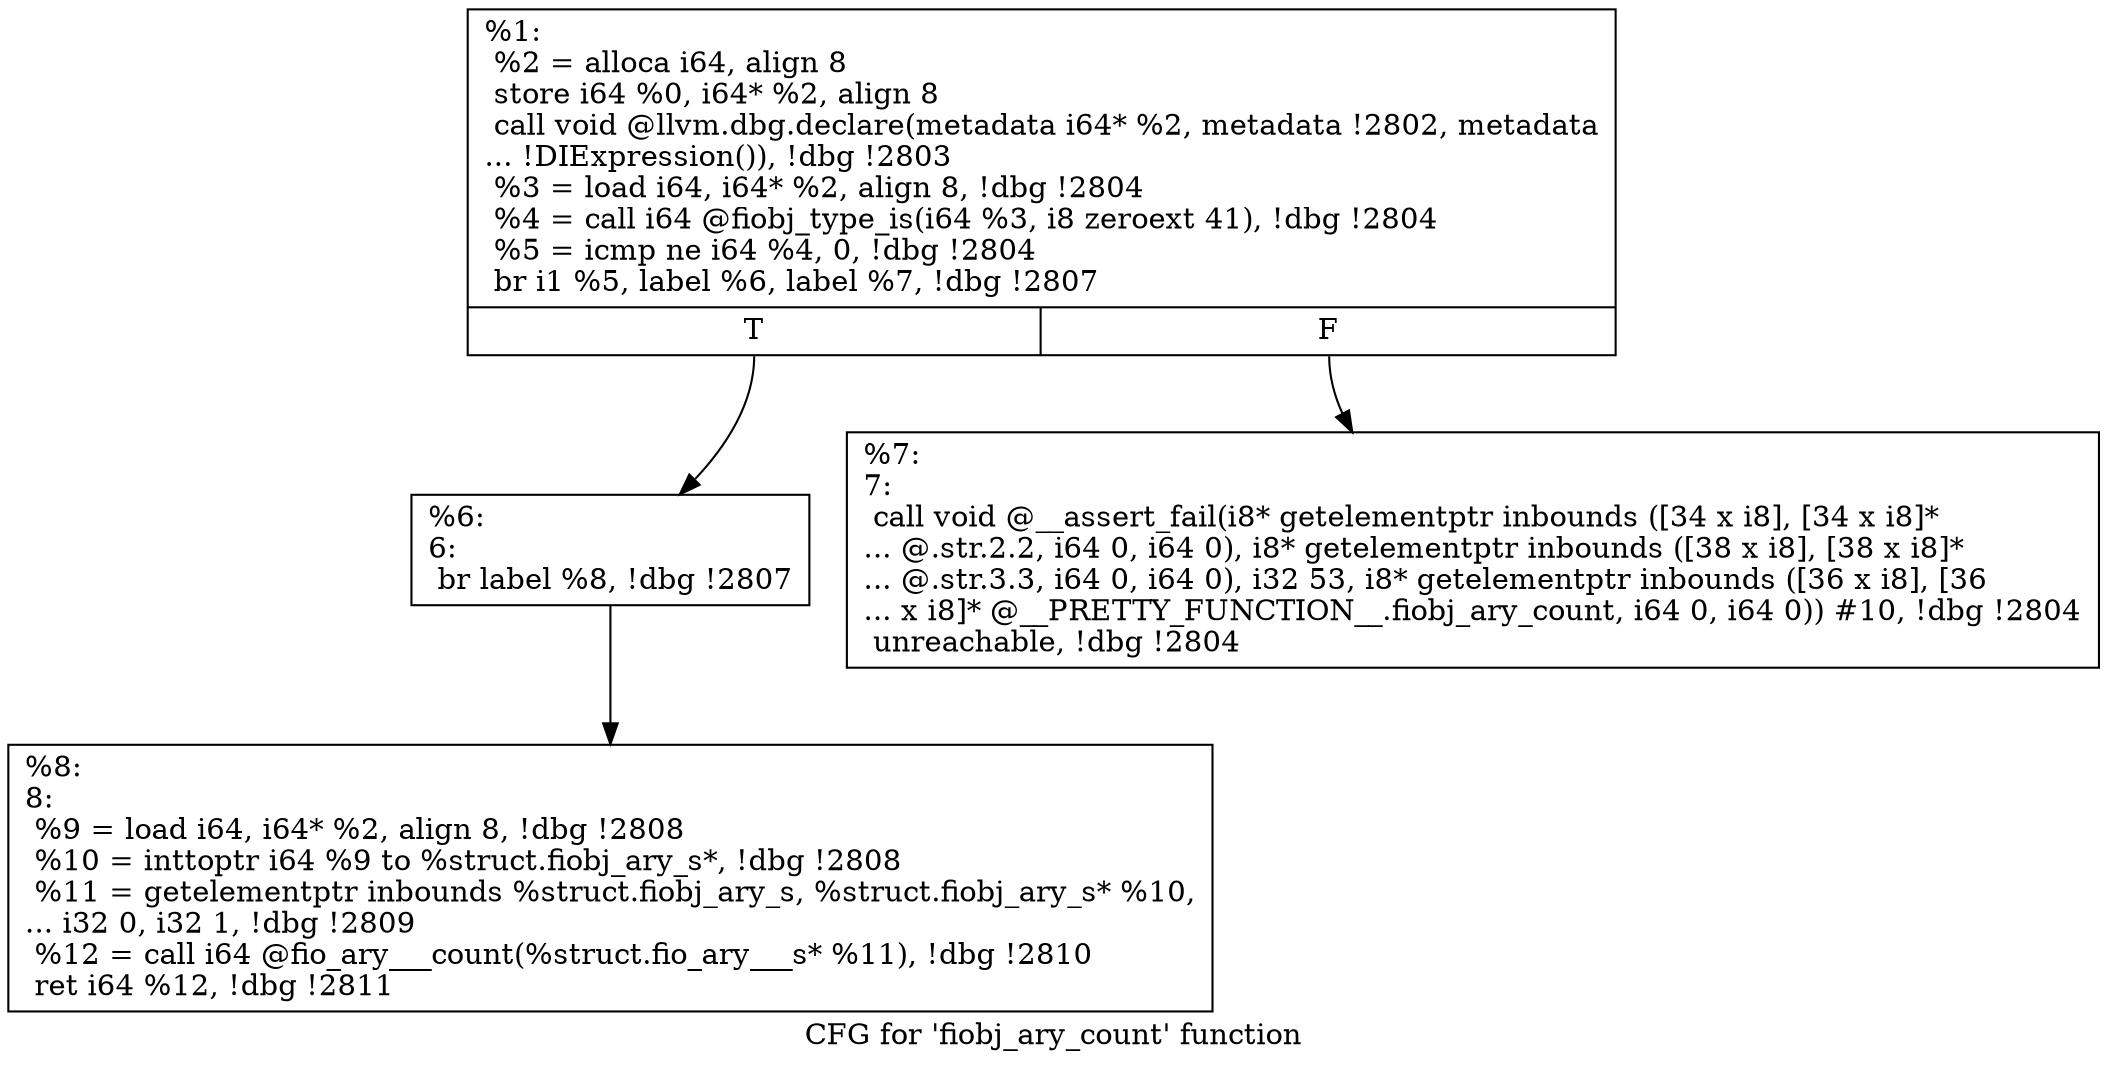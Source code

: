digraph "CFG for 'fiobj_ary_count' function" {
	label="CFG for 'fiobj_ary_count' function";

	Node0x556851a40620 [shape=record,label="{%1:\l  %2 = alloca i64, align 8\l  store i64 %0, i64* %2, align 8\l  call void @llvm.dbg.declare(metadata i64* %2, metadata !2802, metadata\l... !DIExpression()), !dbg !2803\l  %3 = load i64, i64* %2, align 8, !dbg !2804\l  %4 = call i64 @fiobj_type_is(i64 %3, i8 zeroext 41), !dbg !2804\l  %5 = icmp ne i64 %4, 0, !dbg !2804\l  br i1 %5, label %6, label %7, !dbg !2807\l|{<s0>T|<s1>F}}"];
	Node0x556851a40620:s0 -> Node0x556851a43c90;
	Node0x556851a40620:s1 -> Node0x556851a43ce0;
	Node0x556851a43c90 [shape=record,label="{%6:\l6:                                                \l  br label %8, !dbg !2807\l}"];
	Node0x556851a43c90 -> Node0x556851a43d30;
	Node0x556851a43ce0 [shape=record,label="{%7:\l7:                                                \l  call void @__assert_fail(i8* getelementptr inbounds ([34 x i8], [34 x i8]*\l... @.str.2.2, i64 0, i64 0), i8* getelementptr inbounds ([38 x i8], [38 x i8]*\l... @.str.3.3, i64 0, i64 0), i32 53, i8* getelementptr inbounds ([36 x i8], [36\l... x i8]* @__PRETTY_FUNCTION__.fiobj_ary_count, i64 0, i64 0)) #10, !dbg !2804\l  unreachable, !dbg !2804\l}"];
	Node0x556851a43d30 [shape=record,label="{%8:\l8:                                                \l  %9 = load i64, i64* %2, align 8, !dbg !2808\l  %10 = inttoptr i64 %9 to %struct.fiobj_ary_s*, !dbg !2808\l  %11 = getelementptr inbounds %struct.fiobj_ary_s, %struct.fiobj_ary_s* %10,\l... i32 0, i32 1, !dbg !2809\l  %12 = call i64 @fio_ary___count(%struct.fio_ary___s* %11), !dbg !2810\l  ret i64 %12, !dbg !2811\l}"];
}

